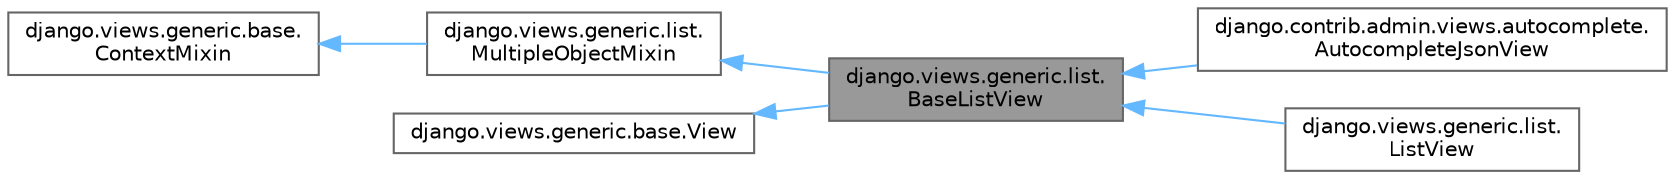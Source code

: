 digraph "django.views.generic.list.BaseListView"
{
 // LATEX_PDF_SIZE
  bgcolor="transparent";
  edge [fontname=Helvetica,fontsize=10,labelfontname=Helvetica,labelfontsize=10];
  node [fontname=Helvetica,fontsize=10,shape=box,height=0.2,width=0.4];
  rankdir="LR";
  Node1 [id="Node000001",label="django.views.generic.list.\lBaseListView",height=0.2,width=0.4,color="gray40", fillcolor="grey60", style="filled", fontcolor="black",tooltip=" "];
  Node2 -> Node1 [id="edge1_Node000001_Node000002",dir="back",color="steelblue1",style="solid",tooltip=" "];
  Node2 [id="Node000002",label="django.views.generic.list.\lMultipleObjectMixin",height=0.2,width=0.4,color="gray40", fillcolor="white", style="filled",URL="$classdjango_1_1views_1_1generic_1_1list_1_1_multiple_object_mixin.html",tooltip=" "];
  Node3 -> Node2 [id="edge2_Node000002_Node000003",dir="back",color="steelblue1",style="solid",tooltip=" "];
  Node3 [id="Node000003",label="django.views.generic.base.\lContextMixin",height=0.2,width=0.4,color="gray40", fillcolor="white", style="filled",URL="$classdjango_1_1views_1_1generic_1_1base_1_1_context_mixin.html",tooltip=" "];
  Node4 -> Node1 [id="edge3_Node000001_Node000004",dir="back",color="steelblue1",style="solid",tooltip=" "];
  Node4 [id="Node000004",label="django.views.generic.base.View",height=0.2,width=0.4,color="gray40", fillcolor="white", style="filled",URL="$classdjango_1_1views_1_1generic_1_1base_1_1_view.html",tooltip=" "];
  Node1 -> Node5 [id="edge4_Node000001_Node000005",dir="back",color="steelblue1",style="solid",tooltip=" "];
  Node5 [id="Node000005",label="django.contrib.admin.views.autocomplete.\lAutocompleteJsonView",height=0.2,width=0.4,color="gray40", fillcolor="white", style="filled",URL="$classdjango_1_1contrib_1_1admin_1_1views_1_1autocomplete_1_1_autocomplete_json_view.html",tooltip=" "];
  Node1 -> Node6 [id="edge5_Node000001_Node000006",dir="back",color="steelblue1",style="solid",tooltip=" "];
  Node6 [id="Node000006",label="django.views.generic.list.\lListView",height=0.2,width=0.4,color="gray40", fillcolor="white", style="filled",URL="$classdjango_1_1views_1_1generic_1_1list_1_1_list_view.html",tooltip=" "];
}
